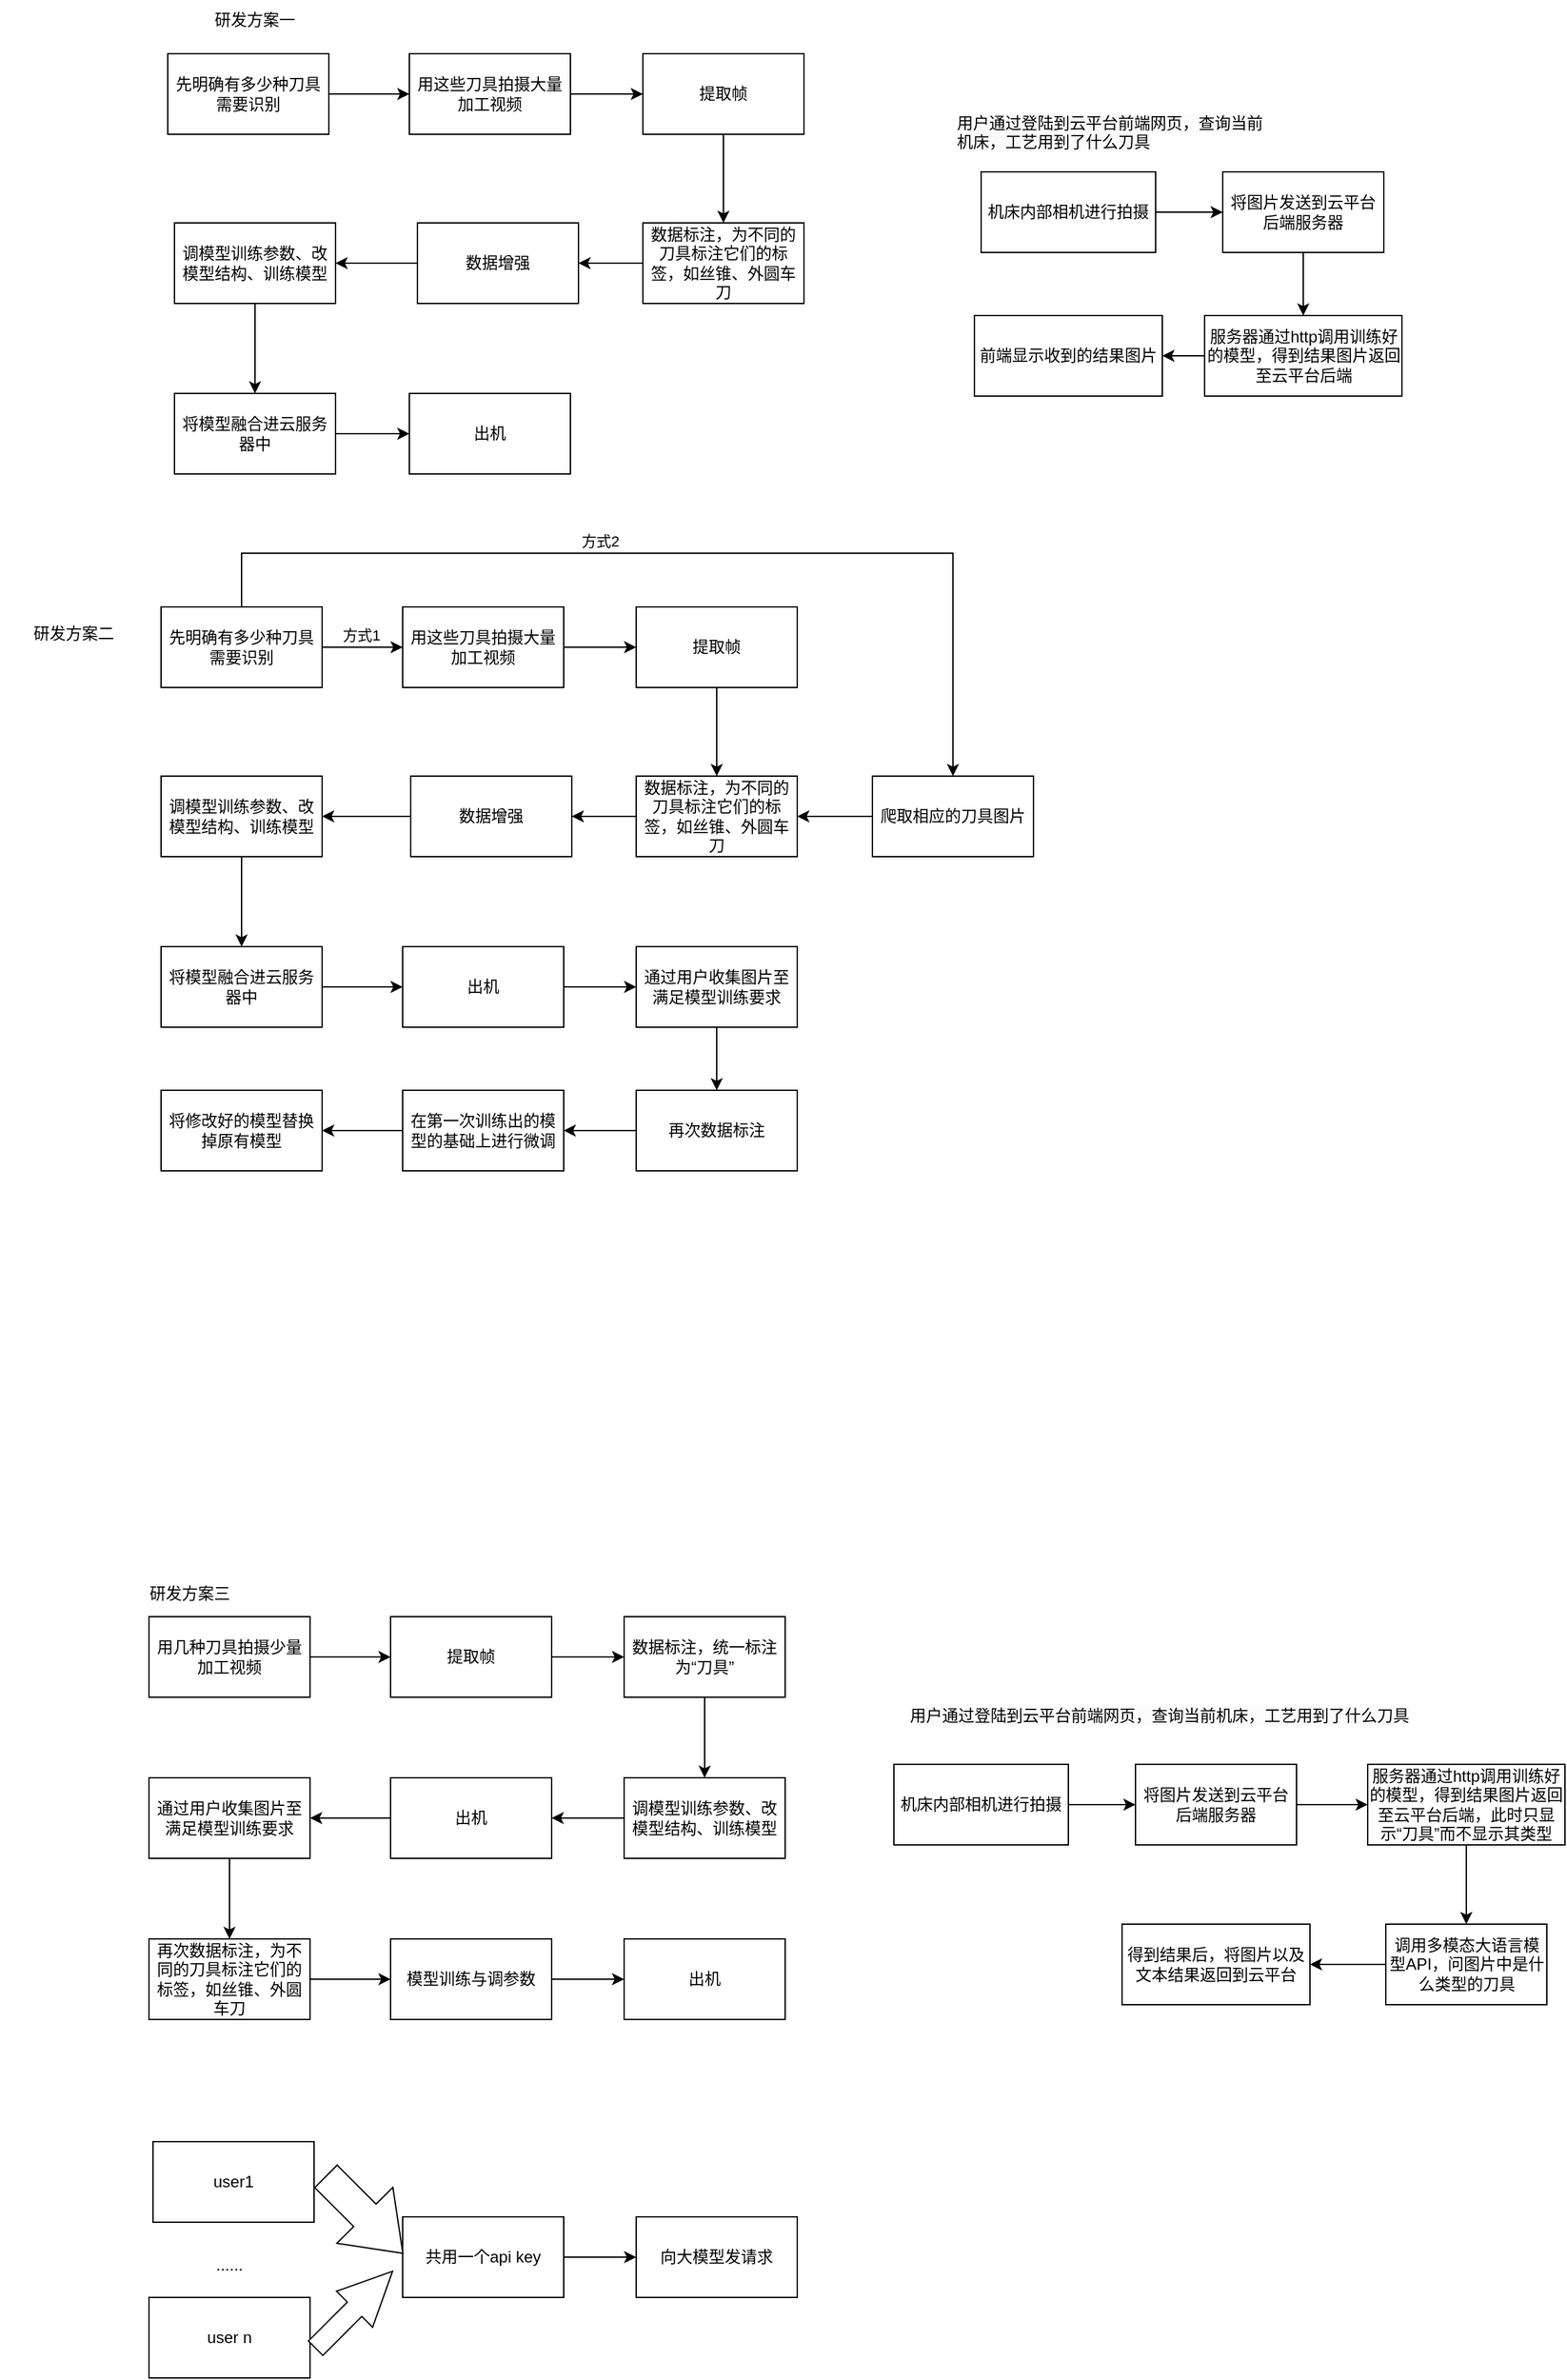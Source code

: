 <mxfile version="26.1.0">
  <diagram name="第 1 页" id="mRTJMEbK_BDoFnGVs-Dx">
    <mxGraphModel dx="1577" dy="679" grid="0" gridSize="10" guides="1" tooltips="1" connect="1" arrows="1" fold="1" page="0" pageScale="1" pageWidth="827" pageHeight="1169" math="0" shadow="0">
      <root>
        <mxCell id="0" />
        <mxCell id="1" parent="0" />
        <mxCell id="Yelha0Kg6dsWEkXLYgLJ-6" style="edgeStyle=orthogonalEdgeStyle;rounded=0;orthogonalLoop=1;jettySize=auto;html=1;" parent="1" source="Yelha0Kg6dsWEkXLYgLJ-1" target="Yelha0Kg6dsWEkXLYgLJ-2" edge="1">
          <mxGeometry relative="1" as="geometry" />
        </mxCell>
        <mxCell id="Yelha0Kg6dsWEkXLYgLJ-1" value="用这些刀具拍摄大量加工视频" style="rounded=0;whiteSpace=wrap;html=1;" parent="1" vertex="1">
          <mxGeometry x="180" y="140" width="120" height="60" as="geometry" />
        </mxCell>
        <mxCell id="bmIZgcjkjApxQ_gLFIaj-6" value="" style="edgeStyle=orthogonalEdgeStyle;rounded=0;orthogonalLoop=1;jettySize=auto;html=1;" parent="1" source="Yelha0Kg6dsWEkXLYgLJ-2" target="Yelha0Kg6dsWEkXLYgLJ-3" edge="1">
          <mxGeometry relative="1" as="geometry" />
        </mxCell>
        <mxCell id="Yelha0Kg6dsWEkXLYgLJ-2" value="提取帧" style="rounded=0;whiteSpace=wrap;html=1;" parent="1" vertex="1">
          <mxGeometry x="354" y="140" width="120" height="60" as="geometry" />
        </mxCell>
        <mxCell id="bmIZgcjkjApxQ_gLFIaj-7" value="" style="edgeStyle=orthogonalEdgeStyle;rounded=0;orthogonalLoop=1;jettySize=auto;html=1;" parent="1" source="Yelha0Kg6dsWEkXLYgLJ-4" target="Yelha0Kg6dsWEkXLYgLJ-5" edge="1">
          <mxGeometry relative="1" as="geometry" />
        </mxCell>
        <mxCell id="Yelha0Kg6dsWEkXLYgLJ-4" value="数据增强" style="rounded=0;whiteSpace=wrap;html=1;" parent="1" vertex="1">
          <mxGeometry x="186" y="266" width="120" height="60" as="geometry" />
        </mxCell>
        <mxCell id="bmIZgcjkjApxQ_gLFIaj-2" value="" style="edgeStyle=orthogonalEdgeStyle;rounded=0;orthogonalLoop=1;jettySize=auto;html=1;" parent="1" source="Yelha0Kg6dsWEkXLYgLJ-5" target="bmIZgcjkjApxQ_gLFIaj-1" edge="1">
          <mxGeometry relative="1" as="geometry" />
        </mxCell>
        <mxCell id="Yelha0Kg6dsWEkXLYgLJ-5" value="调模型训练参数、改模型结构、训练模型" style="rounded=0;whiteSpace=wrap;html=1;" parent="1" vertex="1">
          <mxGeometry x="5" y="266" width="120" height="60" as="geometry" />
        </mxCell>
        <mxCell id="Yelha0Kg6dsWEkXLYgLJ-10" value="出机" style="rounded=0;whiteSpace=wrap;html=1;" parent="1" vertex="1">
          <mxGeometry x="180" y="393" width="120" height="60" as="geometry" />
        </mxCell>
        <mxCell id="Yelha0Kg6dsWEkXLYgLJ-17" style="edgeStyle=orthogonalEdgeStyle;rounded=0;orthogonalLoop=1;jettySize=auto;html=1;" parent="1" source="Yelha0Kg6dsWEkXLYgLJ-12" target="Yelha0Kg6dsWEkXLYgLJ-13" edge="1">
          <mxGeometry relative="1" as="geometry" />
        </mxCell>
        <mxCell id="Yelha0Kg6dsWEkXLYgLJ-12" value="用几种刀具拍摄少量加工视频" style="rounded=0;whiteSpace=wrap;html=1;" parent="1" vertex="1">
          <mxGeometry x="-14" y="1304" width="120" height="60" as="geometry" />
        </mxCell>
        <mxCell id="Yelha0Kg6dsWEkXLYgLJ-19" style="edgeStyle=orthogonalEdgeStyle;rounded=0;orthogonalLoop=1;jettySize=auto;html=1;" parent="1" source="Yelha0Kg6dsWEkXLYgLJ-13" target="Yelha0Kg6dsWEkXLYgLJ-18" edge="1">
          <mxGeometry relative="1" as="geometry" />
        </mxCell>
        <mxCell id="Yelha0Kg6dsWEkXLYgLJ-13" value="提取帧" style="rounded=0;whiteSpace=wrap;html=1;" parent="1" vertex="1">
          <mxGeometry x="166" y="1304" width="120" height="60" as="geometry" />
        </mxCell>
        <mxCell id="Yelha0Kg6dsWEkXLYgLJ-15" style="edgeStyle=orthogonalEdgeStyle;rounded=0;orthogonalLoop=1;jettySize=auto;html=1;" parent="1" source="Yelha0Kg6dsWEkXLYgLJ-14" target="Yelha0Kg6dsWEkXLYgLJ-1" edge="1">
          <mxGeometry relative="1" as="geometry" />
        </mxCell>
        <mxCell id="Yelha0Kg6dsWEkXLYgLJ-14" value="先明确有多少种刀具需要识别" style="rounded=0;whiteSpace=wrap;html=1;" parent="1" vertex="1">
          <mxGeometry y="140" width="120" height="60" as="geometry" />
        </mxCell>
        <mxCell id="PGEfosrSfRk58h5UkelK-9" value="" style="edgeStyle=orthogonalEdgeStyle;rounded=0;orthogonalLoop=1;jettySize=auto;html=1;" edge="1" parent="1" source="Yelha0Kg6dsWEkXLYgLJ-18" target="PGEfosrSfRk58h5UkelK-8">
          <mxGeometry relative="1" as="geometry" />
        </mxCell>
        <mxCell id="Yelha0Kg6dsWEkXLYgLJ-18" value="数据标注，统一标注为“刀具”" style="rounded=0;whiteSpace=wrap;html=1;" parent="1" vertex="1">
          <mxGeometry x="340" y="1304" width="120" height="60" as="geometry" />
        </mxCell>
        <mxCell id="Yelha0Kg6dsWEkXLYgLJ-23" style="edgeStyle=orthogonalEdgeStyle;rounded=0;orthogonalLoop=1;jettySize=auto;html=1;entryX=0.5;entryY=0;entryDx=0;entryDy=0;exitX=1;exitY=0.5;exitDx=0;exitDy=0;" parent="1" source="Yelha0Kg6dsWEkXLYgLJ-22" target="Yelha0Kg6dsWEkXLYgLJ-22" edge="1">
          <mxGeometry relative="1" as="geometry">
            <Array as="points">
              <mxPoint x="226" y="1454" />
            </Array>
          </mxGeometry>
        </mxCell>
        <mxCell id="Yelha0Kg6dsWEkXLYgLJ-36" value="" style="edgeStyle=orthogonalEdgeStyle;rounded=0;orthogonalLoop=1;jettySize=auto;html=1;" parent="1" source="Yelha0Kg6dsWEkXLYgLJ-22" target="Yelha0Kg6dsWEkXLYgLJ-35" edge="1">
          <mxGeometry relative="1" as="geometry" />
        </mxCell>
        <mxCell id="Yelha0Kg6dsWEkXLYgLJ-22" value="出机" style="rounded=0;whiteSpace=wrap;html=1;" parent="1" vertex="1">
          <mxGeometry x="166" y="1424" width="120" height="60" as="geometry" />
        </mxCell>
        <mxCell id="Yelha0Kg6dsWEkXLYgLJ-28" style="edgeStyle=orthogonalEdgeStyle;rounded=0;orthogonalLoop=1;jettySize=auto;html=1;exitX=1;exitY=0.5;exitDx=0;exitDy=0;entryX=0;entryY=0.5;entryDx=0;entryDy=0;" parent="1" source="Yelha0Kg6dsWEkXLYgLJ-24" target="Yelha0Kg6dsWEkXLYgLJ-27" edge="1">
          <mxGeometry relative="1" as="geometry" />
        </mxCell>
        <mxCell id="Yelha0Kg6dsWEkXLYgLJ-24" value="机床内部相机进行拍摄" style="rounded=0;whiteSpace=wrap;html=1;" parent="1" vertex="1">
          <mxGeometry x="606" y="228" width="130" height="60" as="geometry" />
        </mxCell>
        <mxCell id="Yelha0Kg6dsWEkXLYgLJ-25" value="&lt;span style=&quot;color: rgb(0, 0, 0); font-family: Helvetica; font-size: 12px; font-style: normal; font-variant-ligatures: normal; font-variant-caps: normal; font-weight: 400; letter-spacing: normal; orphans: 2; text-align: center; text-indent: 0px; text-transform: none; widows: 2; word-spacing: 0px; -webkit-text-stroke-width: 0px; white-space: normal; background-color: rgb(251, 251, 251); text-decoration-thickness: initial; text-decoration-style: initial; text-decoration-color: initial; float: none; display: inline !important;&quot;&gt;用户通过登陆到云平台前端网页，查询当前机床，工艺用到了什么刀具&lt;/span&gt;" style="text;whiteSpace=wrap;html=1;" parent="1" vertex="1">
          <mxGeometry x="586" y="178" width="230" height="40" as="geometry" />
        </mxCell>
        <mxCell id="Yelha0Kg6dsWEkXLYgLJ-26" value="研发方案一" style="text;html=1;align=center;verticalAlign=middle;whiteSpace=wrap;rounded=0;" parent="1" vertex="1">
          <mxGeometry x="10" y="100" width="110" height="30" as="geometry" />
        </mxCell>
        <mxCell id="Yelha0Kg6dsWEkXLYgLJ-30" style="edgeStyle=orthogonalEdgeStyle;rounded=0;orthogonalLoop=1;jettySize=auto;html=1;" parent="1" source="Yelha0Kg6dsWEkXLYgLJ-27" target="Yelha0Kg6dsWEkXLYgLJ-29" edge="1">
          <mxGeometry relative="1" as="geometry" />
        </mxCell>
        <mxCell id="Yelha0Kg6dsWEkXLYgLJ-27" value="将图片发送到云平台后端服务器" style="rounded=0;whiteSpace=wrap;html=1;" parent="1" vertex="1">
          <mxGeometry x="786" y="228" width="120" height="60" as="geometry" />
        </mxCell>
        <mxCell id="Yelha0Kg6dsWEkXLYgLJ-32" style="edgeStyle=orthogonalEdgeStyle;rounded=0;orthogonalLoop=1;jettySize=auto;html=1;" parent="1" source="Yelha0Kg6dsWEkXLYgLJ-29" target="Yelha0Kg6dsWEkXLYgLJ-31" edge="1">
          <mxGeometry relative="1" as="geometry" />
        </mxCell>
        <mxCell id="Yelha0Kg6dsWEkXLYgLJ-29" value="服务器通过http调用训练好的模型，得到结果图片返回至云平台后端" style="rounded=0;whiteSpace=wrap;html=1;" parent="1" vertex="1">
          <mxGeometry x="772.5" y="335" width="147" height="60" as="geometry" />
        </mxCell>
        <mxCell id="Yelha0Kg6dsWEkXLYgLJ-31" value="前端显示收到的结果图片" style="rounded=0;whiteSpace=wrap;html=1;" parent="1" vertex="1">
          <mxGeometry x="601" y="335" width="140" height="60" as="geometry" />
        </mxCell>
        <mxCell id="Yelha0Kg6dsWEkXLYgLJ-33" value="研发方案三" style="text;html=1;align=center;verticalAlign=middle;resizable=0;points=[];autosize=1;strokeColor=none;fillColor=none;" parent="1" vertex="1">
          <mxGeometry x="-23" y="1274" width="78" height="26" as="geometry" />
        </mxCell>
        <mxCell id="Yelha0Kg6dsWEkXLYgLJ-39" value="" style="edgeStyle=orthogonalEdgeStyle;rounded=0;orthogonalLoop=1;jettySize=auto;html=1;" parent="1" source="Yelha0Kg6dsWEkXLYgLJ-35" target="Yelha0Kg6dsWEkXLYgLJ-37" edge="1">
          <mxGeometry relative="1" as="geometry" />
        </mxCell>
        <mxCell id="Yelha0Kg6dsWEkXLYgLJ-35" value="通过用户收集图片至满足模型训练要求" style="rounded=0;whiteSpace=wrap;html=1;" parent="1" vertex="1">
          <mxGeometry x="-14" y="1424" width="120" height="60" as="geometry" />
        </mxCell>
        <mxCell id="Yelha0Kg6dsWEkXLYgLJ-40" value="" style="edgeStyle=orthogonalEdgeStyle;rounded=0;orthogonalLoop=1;jettySize=auto;html=1;" parent="1" source="Yelha0Kg6dsWEkXLYgLJ-37" target="Yelha0Kg6dsWEkXLYgLJ-38" edge="1">
          <mxGeometry relative="1" as="geometry" />
        </mxCell>
        <mxCell id="Yelha0Kg6dsWEkXLYgLJ-37" value="再次数据标注，为不同的刀具标注它们的标签，如丝锥、外圆车刀" style="rounded=0;whiteSpace=wrap;html=1;" parent="1" vertex="1">
          <mxGeometry x="-14" y="1544" width="120" height="60" as="geometry" />
        </mxCell>
        <mxCell id="Yelha0Kg6dsWEkXLYgLJ-42" value="" style="edgeStyle=orthogonalEdgeStyle;rounded=0;orthogonalLoop=1;jettySize=auto;html=1;" parent="1" source="Yelha0Kg6dsWEkXLYgLJ-38" target="Yelha0Kg6dsWEkXLYgLJ-41" edge="1">
          <mxGeometry relative="1" as="geometry" />
        </mxCell>
        <mxCell id="Yelha0Kg6dsWEkXLYgLJ-38" value="模型训练与调参数" style="rounded=0;whiteSpace=wrap;html=1;" parent="1" vertex="1">
          <mxGeometry x="166" y="1544" width="120" height="60" as="geometry" />
        </mxCell>
        <mxCell id="Yelha0Kg6dsWEkXLYgLJ-41" value="出机" style="rounded=0;whiteSpace=wrap;html=1;" parent="1" vertex="1">
          <mxGeometry x="340" y="1544" width="120" height="60" as="geometry" />
        </mxCell>
        <mxCell id="Yelha0Kg6dsWEkXLYgLJ-43" value="&lt;span style=&quot;color: rgb(0, 0, 0); font-family: Helvetica; font-size: 12px; font-style: normal; font-variant-ligatures: normal; font-variant-caps: normal; font-weight: 400; letter-spacing: normal; orphans: 2; text-align: center; text-indent: 0px; text-transform: none; widows: 2; word-spacing: 0px; -webkit-text-stroke-width: 0px; white-space: normal; background-color: rgb(251, 251, 251); text-decoration-thickness: initial; text-decoration-style: initial; text-decoration-color: initial; display: inline !important; float: none;&quot;&gt;用户通过登陆到云平台前端网页，查询当前机床，工艺用到了什么刀具&lt;/span&gt;" style="text;whiteSpace=wrap;html=1;" parent="1" vertex="1">
          <mxGeometry x="551" y="1364" width="410" height="40" as="geometry" />
        </mxCell>
        <mxCell id="Yelha0Kg6dsWEkXLYgLJ-44" style="edgeStyle=orthogonalEdgeStyle;rounded=0;orthogonalLoop=1;jettySize=auto;html=1;exitX=1;exitY=0.5;exitDx=0;exitDy=0;entryX=0;entryY=0.5;entryDx=0;entryDy=0;" parent="1" source="Yelha0Kg6dsWEkXLYgLJ-45" target="Yelha0Kg6dsWEkXLYgLJ-47" edge="1">
          <mxGeometry relative="1" as="geometry" />
        </mxCell>
        <mxCell id="Yelha0Kg6dsWEkXLYgLJ-45" value="机床内部相机进行拍摄" style="rounded=0;whiteSpace=wrap;html=1;" parent="1" vertex="1">
          <mxGeometry x="541" y="1414" width="130" height="60" as="geometry" />
        </mxCell>
        <mxCell id="Yelha0Kg6dsWEkXLYgLJ-46" style="edgeStyle=orthogonalEdgeStyle;rounded=0;orthogonalLoop=1;jettySize=auto;html=1;" parent="1" source="Yelha0Kg6dsWEkXLYgLJ-47" target="Yelha0Kg6dsWEkXLYgLJ-49" edge="1">
          <mxGeometry relative="1" as="geometry" />
        </mxCell>
        <mxCell id="Yelha0Kg6dsWEkXLYgLJ-47" value="将图片发送到云平台后端服务器" style="rounded=0;whiteSpace=wrap;html=1;" parent="1" vertex="1">
          <mxGeometry x="721" y="1414" width="120" height="60" as="geometry" />
        </mxCell>
        <mxCell id="Yelha0Kg6dsWEkXLYgLJ-54" value="" style="edgeStyle=orthogonalEdgeStyle;rounded=0;orthogonalLoop=1;jettySize=auto;html=1;" parent="1" source="Yelha0Kg6dsWEkXLYgLJ-49" target="Yelha0Kg6dsWEkXLYgLJ-53" edge="1">
          <mxGeometry relative="1" as="geometry" />
        </mxCell>
        <mxCell id="Yelha0Kg6dsWEkXLYgLJ-49" value="服务器通过http调用训练好的模型，得到结果图片返回至云平台后端，此时只显示“刀具”而不显示其类型" style="rounded=0;whiteSpace=wrap;html=1;" parent="1" vertex="1">
          <mxGeometry x="894" y="1414" width="147" height="60" as="geometry" />
        </mxCell>
        <mxCell id="Yelha0Kg6dsWEkXLYgLJ-50" value="得到结果后，将图片以及文本结果返回到云平台" style="rounded=0;whiteSpace=wrap;html=1;" parent="1" vertex="1">
          <mxGeometry x="711" y="1533" width="140" height="60" as="geometry" />
        </mxCell>
        <mxCell id="Yelha0Kg6dsWEkXLYgLJ-55" value="" style="edgeStyle=orthogonalEdgeStyle;rounded=0;orthogonalLoop=1;jettySize=auto;html=1;" parent="1" source="Yelha0Kg6dsWEkXLYgLJ-53" target="Yelha0Kg6dsWEkXLYgLJ-50" edge="1">
          <mxGeometry relative="1" as="geometry" />
        </mxCell>
        <mxCell id="Yelha0Kg6dsWEkXLYgLJ-53" value="调用多模态大语言模型API，问图片中是什么类型的刀具" style="rounded=0;whiteSpace=wrap;html=1;" parent="1" vertex="1">
          <mxGeometry x="907.5" y="1533" width="120" height="60" as="geometry" />
        </mxCell>
        <mxCell id="bmIZgcjkjApxQ_gLFIaj-3" value="" style="edgeStyle=orthogonalEdgeStyle;rounded=0;orthogonalLoop=1;jettySize=auto;html=1;" parent="1" source="bmIZgcjkjApxQ_gLFIaj-1" target="Yelha0Kg6dsWEkXLYgLJ-10" edge="1">
          <mxGeometry relative="1" as="geometry" />
        </mxCell>
        <mxCell id="bmIZgcjkjApxQ_gLFIaj-1" value="将模型融合进云服务器中" style="rounded=0;whiteSpace=wrap;html=1;" parent="1" vertex="1">
          <mxGeometry x="5" y="393" width="120" height="60" as="geometry" />
        </mxCell>
        <mxCell id="bmIZgcjkjApxQ_gLFIaj-5" value="" style="edgeStyle=orthogonalEdgeStyle;rounded=0;orthogonalLoop=1;jettySize=auto;html=1;" parent="1" source="Yelha0Kg6dsWEkXLYgLJ-3" target="Yelha0Kg6dsWEkXLYgLJ-4" edge="1">
          <mxGeometry relative="1" as="geometry" />
        </mxCell>
        <mxCell id="Yelha0Kg6dsWEkXLYgLJ-3" value="数据标注，为不同的刀具标注它们的标签，如丝锥、外圆车刀" style="rounded=0;whiteSpace=wrap;html=1;" parent="1" vertex="1">
          <mxGeometry x="354" y="266" width="120" height="60" as="geometry" />
        </mxCell>
        <mxCell id="zrcEb40Eo6VAs7soIi2D-1" style="edgeStyle=orthogonalEdgeStyle;rounded=0;orthogonalLoop=1;jettySize=auto;html=1;" parent="1" source="zrcEb40Eo6VAs7soIi2D-2" target="zrcEb40Eo6VAs7soIi2D-4" edge="1">
          <mxGeometry relative="1" as="geometry" />
        </mxCell>
        <mxCell id="zrcEb40Eo6VAs7soIi2D-2" value="用这些刀具拍摄大量加工视频" style="rounded=0;whiteSpace=wrap;html=1;" parent="1" vertex="1">
          <mxGeometry x="175" y="552" width="120" height="60" as="geometry" />
        </mxCell>
        <mxCell id="zrcEb40Eo6VAs7soIi2D-3" value="" style="edgeStyle=orthogonalEdgeStyle;rounded=0;orthogonalLoop=1;jettySize=auto;html=1;" parent="1" source="zrcEb40Eo6VAs7soIi2D-4" target="zrcEb40Eo6VAs7soIi2D-16" edge="1">
          <mxGeometry relative="1" as="geometry" />
        </mxCell>
        <mxCell id="zrcEb40Eo6VAs7soIi2D-4" value="提取帧" style="rounded=0;whiteSpace=wrap;html=1;" parent="1" vertex="1">
          <mxGeometry x="349" y="552" width="120" height="60" as="geometry" />
        </mxCell>
        <mxCell id="PGEfosrSfRk58h5UkelK-3" value="" style="edgeStyle=orthogonalEdgeStyle;rounded=0;orthogonalLoop=1;jettySize=auto;html=1;" edge="1" parent="1" source="zrcEb40Eo6VAs7soIi2D-6" target="PGEfosrSfRk58h5UkelK-2">
          <mxGeometry relative="1" as="geometry" />
        </mxCell>
        <mxCell id="zrcEb40Eo6VAs7soIi2D-6" value="数据增强" style="rounded=0;whiteSpace=wrap;html=1;" parent="1" vertex="1">
          <mxGeometry x="181" y="678" width="120" height="60" as="geometry" />
        </mxCell>
        <mxCell id="fE_ni1twdfnhlhhBRZQL-2" value="" style="edgeStyle=orthogonalEdgeStyle;rounded=0;orthogonalLoop=1;jettySize=auto;html=1;" parent="1" source="zrcEb40Eo6VAs7soIi2D-9" target="fE_ni1twdfnhlhhBRZQL-1" edge="1">
          <mxGeometry relative="1" as="geometry" />
        </mxCell>
        <mxCell id="zrcEb40Eo6VAs7soIi2D-9" value="出机" style="rounded=0;whiteSpace=wrap;html=1;" parent="1" vertex="1">
          <mxGeometry x="175" y="805" width="120" height="60" as="geometry" />
        </mxCell>
        <mxCell id="zrcEb40Eo6VAs7soIi2D-10" style="edgeStyle=orthogonalEdgeStyle;rounded=0;orthogonalLoop=1;jettySize=auto;html=1;" parent="1" source="zrcEb40Eo6VAs7soIi2D-11" target="zrcEb40Eo6VAs7soIi2D-2" edge="1">
          <mxGeometry relative="1" as="geometry" />
        </mxCell>
        <mxCell id="zrcEb40Eo6VAs7soIi2D-24" value="方式1" style="edgeLabel;html=1;align=center;verticalAlign=middle;resizable=0;points=[];" parent="zrcEb40Eo6VAs7soIi2D-10" vertex="1" connectable="0">
          <mxGeometry x="-0.033" y="-2" relative="1" as="geometry">
            <mxPoint y="-11" as="offset" />
          </mxGeometry>
        </mxCell>
        <mxCell id="zrcEb40Eo6VAs7soIi2D-22" style="edgeStyle=orthogonalEdgeStyle;rounded=0;orthogonalLoop=1;jettySize=auto;html=1;entryX=0.5;entryY=0;entryDx=0;entryDy=0;" parent="1" source="zrcEb40Eo6VAs7soIi2D-11" target="zrcEb40Eo6VAs7soIi2D-17" edge="1">
          <mxGeometry relative="1" as="geometry">
            <Array as="points">
              <mxPoint x="55" y="512" />
              <mxPoint x="585" y="512" />
            </Array>
          </mxGeometry>
        </mxCell>
        <mxCell id="zrcEb40Eo6VAs7soIi2D-25" value="方式2" style="edgeLabel;html=1;align=center;verticalAlign=middle;resizable=0;points=[];" parent="zrcEb40Eo6VAs7soIi2D-22" vertex="1" connectable="0">
          <mxGeometry x="-0.166" y="-2" relative="1" as="geometry">
            <mxPoint y="-11" as="offset" />
          </mxGeometry>
        </mxCell>
        <mxCell id="zrcEb40Eo6VAs7soIi2D-11" value="先明确有多少种刀具需要识别" style="rounded=0;whiteSpace=wrap;html=1;" parent="1" vertex="1">
          <mxGeometry x="-5" y="552" width="120" height="60" as="geometry" />
        </mxCell>
        <mxCell id="zrcEb40Eo6VAs7soIi2D-12" value="研发方案二" style="text;html=1;align=center;verticalAlign=middle;whiteSpace=wrap;rounded=0;" parent="1" vertex="1">
          <mxGeometry x="-125" y="557" width="110" height="30" as="geometry" />
        </mxCell>
        <mxCell id="zrcEb40Eo6VAs7soIi2D-15" value="" style="edgeStyle=orthogonalEdgeStyle;rounded=0;orthogonalLoop=1;jettySize=auto;html=1;" parent="1" source="zrcEb40Eo6VAs7soIi2D-16" target="zrcEb40Eo6VAs7soIi2D-6" edge="1">
          <mxGeometry relative="1" as="geometry" />
        </mxCell>
        <mxCell id="zrcEb40Eo6VAs7soIi2D-16" value="数据标注，为不同的刀具标注它们的标签，如丝锥、外圆车刀" style="rounded=0;whiteSpace=wrap;html=1;" parent="1" vertex="1">
          <mxGeometry x="349" y="678" width="120" height="60" as="geometry" />
        </mxCell>
        <mxCell id="zrcEb40Eo6VAs7soIi2D-23" value="" style="edgeStyle=orthogonalEdgeStyle;rounded=0;orthogonalLoop=1;jettySize=auto;html=1;" parent="1" source="zrcEb40Eo6VAs7soIi2D-17" target="zrcEb40Eo6VAs7soIi2D-16" edge="1">
          <mxGeometry relative="1" as="geometry" />
        </mxCell>
        <mxCell id="zrcEb40Eo6VAs7soIi2D-17" value="爬取相应的刀具图片" style="rounded=0;whiteSpace=wrap;html=1;" parent="1" vertex="1">
          <mxGeometry x="525" y="678" width="120" height="60" as="geometry" />
        </mxCell>
        <mxCell id="PGEfosrSfRk58h5UkelK-1" value="" style="edgeStyle=orthogonalEdgeStyle;rounded=0;orthogonalLoop=1;jettySize=auto;html=1;" edge="1" parent="1" source="fE_ni1twdfnhlhhBRZQL-1" target="fE_ni1twdfnhlhhBRZQL-3">
          <mxGeometry relative="1" as="geometry" />
        </mxCell>
        <mxCell id="fE_ni1twdfnhlhhBRZQL-1" value="通过用户收集图片至满足模型训练要求" style="rounded=0;whiteSpace=wrap;html=1;" parent="1" vertex="1">
          <mxGeometry x="349" y="805" width="120" height="60" as="geometry" />
        </mxCell>
        <mxCell id="fE_ni1twdfnhlhhBRZQL-5" value="" style="edgeStyle=orthogonalEdgeStyle;rounded=0;orthogonalLoop=1;jettySize=auto;html=1;" parent="1" source="fE_ni1twdfnhlhhBRZQL-3" target="fE_ni1twdfnhlhhBRZQL-4" edge="1">
          <mxGeometry relative="1" as="geometry" />
        </mxCell>
        <mxCell id="fE_ni1twdfnhlhhBRZQL-3" value="再次数据标注" style="rounded=0;whiteSpace=wrap;html=1;" parent="1" vertex="1">
          <mxGeometry x="349" y="912" width="120" height="60" as="geometry" />
        </mxCell>
        <mxCell id="fE_ni1twdfnhlhhBRZQL-7" value="" style="edgeStyle=orthogonalEdgeStyle;rounded=0;orthogonalLoop=1;jettySize=auto;html=1;" parent="1" source="fE_ni1twdfnhlhhBRZQL-4" target="fE_ni1twdfnhlhhBRZQL-6" edge="1">
          <mxGeometry relative="1" as="geometry" />
        </mxCell>
        <mxCell id="fE_ni1twdfnhlhhBRZQL-4" value="在第一次训练出的模型的基础上进行微调" style="rounded=0;whiteSpace=wrap;html=1;" parent="1" vertex="1">
          <mxGeometry x="175" y="912" width="120" height="60" as="geometry" />
        </mxCell>
        <mxCell id="fE_ni1twdfnhlhhBRZQL-6" value="将修改好的模型替换掉原有模型" style="rounded=0;whiteSpace=wrap;html=1;" parent="1" vertex="1">
          <mxGeometry x="-5" y="912" width="120" height="60" as="geometry" />
        </mxCell>
        <mxCell id="PGEfosrSfRk58h5UkelK-6" value="" style="edgeStyle=orthogonalEdgeStyle;rounded=0;orthogonalLoop=1;jettySize=auto;html=1;" edge="1" parent="1" source="PGEfosrSfRk58h5UkelK-2" target="PGEfosrSfRk58h5UkelK-5">
          <mxGeometry relative="1" as="geometry" />
        </mxCell>
        <mxCell id="PGEfosrSfRk58h5UkelK-2" value="调模型训练参数、改模型结构、训练模型" style="rounded=0;whiteSpace=wrap;html=1;" vertex="1" parent="1">
          <mxGeometry x="-5" y="678" width="120" height="60" as="geometry" />
        </mxCell>
        <mxCell id="PGEfosrSfRk58h5UkelK-7" value="" style="edgeStyle=orthogonalEdgeStyle;rounded=0;orthogonalLoop=1;jettySize=auto;html=1;" edge="1" parent="1" source="PGEfosrSfRk58h5UkelK-5" target="zrcEb40Eo6VAs7soIi2D-9">
          <mxGeometry relative="1" as="geometry" />
        </mxCell>
        <mxCell id="PGEfosrSfRk58h5UkelK-5" value="将模型融合进云服务器中" style="rounded=0;whiteSpace=wrap;html=1;" vertex="1" parent="1">
          <mxGeometry x="-5" y="805" width="120" height="60" as="geometry" />
        </mxCell>
        <mxCell id="PGEfosrSfRk58h5UkelK-10" value="" style="edgeStyle=orthogonalEdgeStyle;rounded=0;orthogonalLoop=1;jettySize=auto;html=1;" edge="1" parent="1" source="PGEfosrSfRk58h5UkelK-8" target="Yelha0Kg6dsWEkXLYgLJ-22">
          <mxGeometry relative="1" as="geometry" />
        </mxCell>
        <mxCell id="PGEfosrSfRk58h5UkelK-8" value="调模型训练参数、改模型结构、训练模型" style="rounded=0;whiteSpace=wrap;html=1;" vertex="1" parent="1">
          <mxGeometry x="340" y="1424" width="120" height="60" as="geometry" />
        </mxCell>
        <mxCell id="PGEfosrSfRk58h5UkelK-11" value="user1" style="rounded=0;whiteSpace=wrap;html=1;" vertex="1" parent="1">
          <mxGeometry x="-11" y="1695" width="120" height="60" as="geometry" />
        </mxCell>
        <mxCell id="PGEfosrSfRk58h5UkelK-12" value="user n" style="rounded=0;whiteSpace=wrap;html=1;" vertex="1" parent="1">
          <mxGeometry x="-14" y="1811" width="120" height="60" as="geometry" />
        </mxCell>
        <mxCell id="PGEfosrSfRk58h5UkelK-13" value="......" style="text;html=1;align=center;verticalAlign=middle;whiteSpace=wrap;rounded=0;" vertex="1" parent="1">
          <mxGeometry x="16" y="1772" width="60" height="30" as="geometry" />
        </mxCell>
        <mxCell id="PGEfosrSfRk58h5UkelK-20" value="" style="edgeStyle=orthogonalEdgeStyle;rounded=0;orthogonalLoop=1;jettySize=auto;html=1;" edge="1" parent="1" source="PGEfosrSfRk58h5UkelK-14" target="PGEfosrSfRk58h5UkelK-19">
          <mxGeometry relative="1" as="geometry" />
        </mxCell>
        <mxCell id="PGEfosrSfRk58h5UkelK-14" value="共用一个api key" style="rounded=0;whiteSpace=wrap;html=1;" vertex="1" parent="1">
          <mxGeometry x="175" y="1751" width="120" height="60" as="geometry" />
        </mxCell>
        <mxCell id="PGEfosrSfRk58h5UkelK-17" value="" style="html=1;shadow=0;dashed=0;align=center;verticalAlign=middle;shape=mxgraph.arrows2.arrow;dy=0.6;dx=40;notch=0;rotation=-45;" vertex="1" parent="1">
          <mxGeometry x="98.32" y="1801.18" width="81" height="38" as="geometry" />
        </mxCell>
        <mxCell id="PGEfosrSfRk58h5UkelK-18" value="" style="html=1;shadow=0;dashed=0;align=center;verticalAlign=middle;shape=mxgraph.arrows2.arrow;dy=0.6;dx=40;notch=0;rotation=45;" vertex="1" parent="1">
          <mxGeometry x="106" y="1720" width="81" height="59" as="geometry" />
        </mxCell>
        <mxCell id="PGEfosrSfRk58h5UkelK-19" value="向大模型发请求" style="rounded=0;whiteSpace=wrap;html=1;" vertex="1" parent="1">
          <mxGeometry x="349" y="1751" width="120" height="60" as="geometry" />
        </mxCell>
      </root>
    </mxGraphModel>
  </diagram>
</mxfile>
